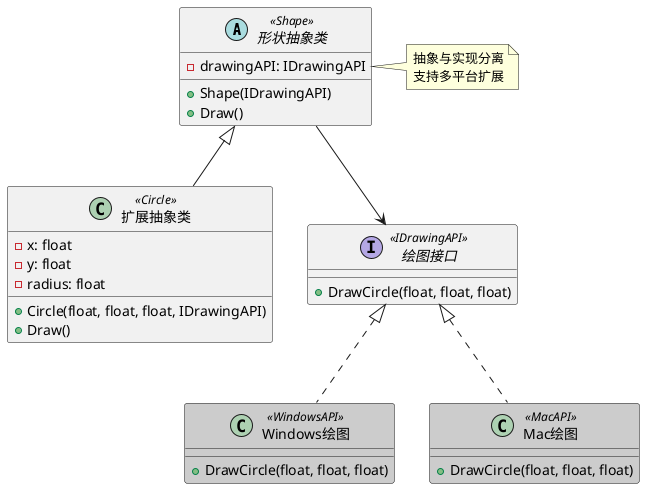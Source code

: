 @startuml

abstract class "形状抽象类" as Shape <<Shape>>{
  - drawingAPI: IDrawingAPI
  + Shape(IDrawingAPI)
  + Draw()
}

class "扩展抽象类" as Circle <<Circle>>{
  - x: float
  - y: float
  - radius: float
  + Circle(float, float, float, IDrawingAPI)
  + Draw()
}

interface "绘图接口" as IDrawingAPI <<IDrawingAPI>>{
  + DrawCircle(float, float, float)
}

class "Windows绘图" as WindowsAPI <<WindowsAPI>>#cccccc {
  + DrawCircle(float, float, float)
}

class "Mac绘图" as MacAPI <<MacAPI>>#cccccc {
  + DrawCircle(float, float, float)
}

Shape <|-- Circle
IDrawingAPI <|.. WindowsAPI
IDrawingAPI <|.. MacAPI
Shape --> IDrawingAPI

note right of Shape
  抽象与实现分离
  支持多平台扩展
end note
@enduml